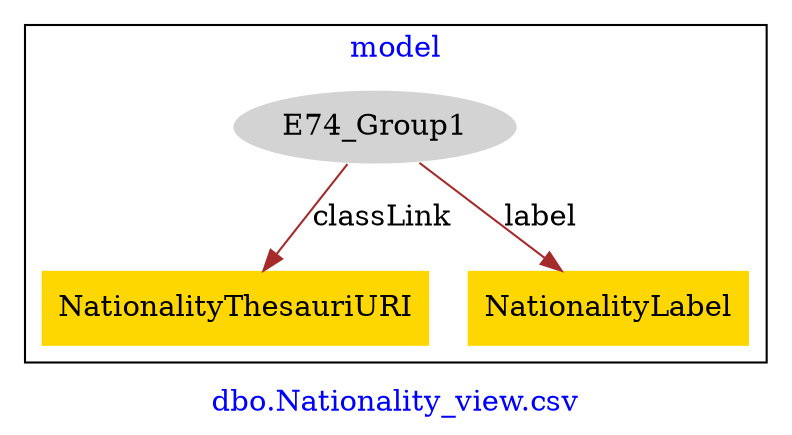 digraph n0 {
fontcolor="blue"
remincross="true"
label="dbo.Nationality_view.csv"
subgraph cluster {
label="model"
n2[style="filled",color="white",fillcolor="lightgray",label="E74_Group1"];
n3[shape="plaintext",style="filled",fillcolor="gold",label="NationalityThesauriURI"];
n4[shape="plaintext",style="filled",fillcolor="gold",label="NationalityLabel"];
}
n2 -> n3[color="brown",fontcolor="black",label="classLink"]
n2 -> n4[color="brown",fontcolor="black",label="label"]
}
